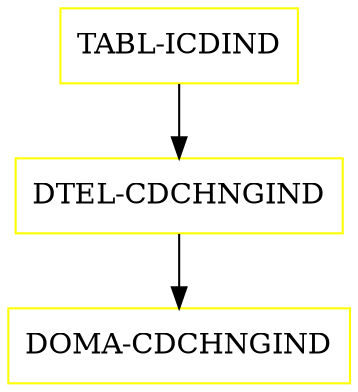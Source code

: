 digraph G {
  "TABL-ICDIND" [shape=box,color=yellow];
  "DTEL-CDCHNGIND" [shape=box,color=yellow,URL="./DTEL_CDCHNGIND.html"];
  "DOMA-CDCHNGIND" [shape=box,color=yellow,URL="./DOMA_CDCHNGIND.html"];
  "TABL-ICDIND" -> "DTEL-CDCHNGIND";
  "DTEL-CDCHNGIND" -> "DOMA-CDCHNGIND";
}
